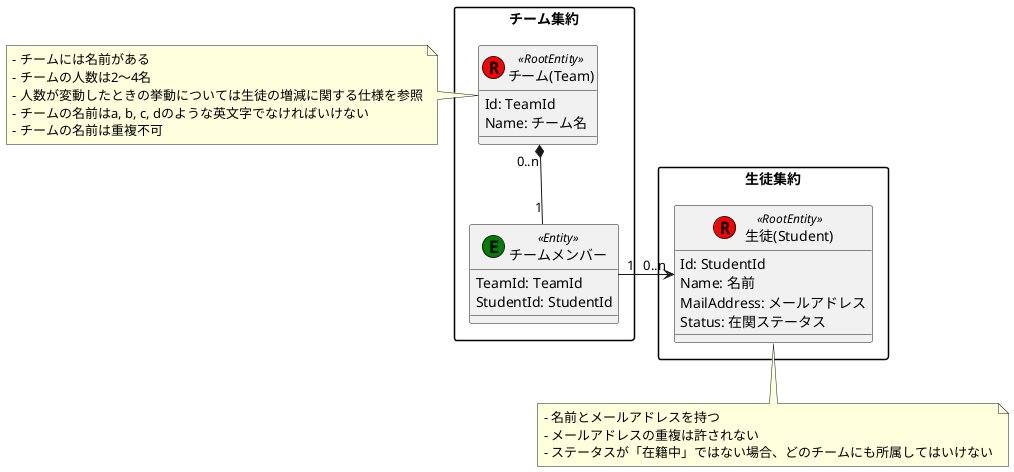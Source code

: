 ' https://little-hands.hatenablog.com/entry/2019/05/11/genba-ddd-handson
@startuml プラハチャレンジ進捗管理システム

skinparam packageStyle rectangle

' 1. エンティティの定義
package チーム集約 {
    class "チーム(Team)" as Team << (R,red) RootEntity >> {
        Id: TeamId
        Name: チーム名
    }

    class "チームメンバー" as TeamMember << (E, green) Entity >>  {
        TeamId: TeamId
        StudentId: StudentId
    }
}

package 生徒集約 {
    class "生徒(Student)" as Student << (R,red) RootEntity >>  {
        Id: StudentId
        Name: 名前
        MailAddress: メールアドレス
        Status: 在関ステータス
    }
}

' 3. ルールの追加
note bottom of Student
    - 名前とメールアドレスを持つ
    - メールアドレスの重複は許されない
    - ステータスが「在籍中」ではない場合、どのチームにも所属してはいけない
end note

note left of Team
    - チームには名前がある
    - チームの人数は2〜4名
    - 人数が変動したときの挙動については生徒の増減に関する仕様を参照
    - チームの名前はa, b, c, dのような英文字でなければいけない
    - チームの名前は重複不可
end note

' 4. 関連性の定義
Student "0..n" <-left- "1" TeamMember
Team "0..n" *-down- "1" TeamMember

@enduml
